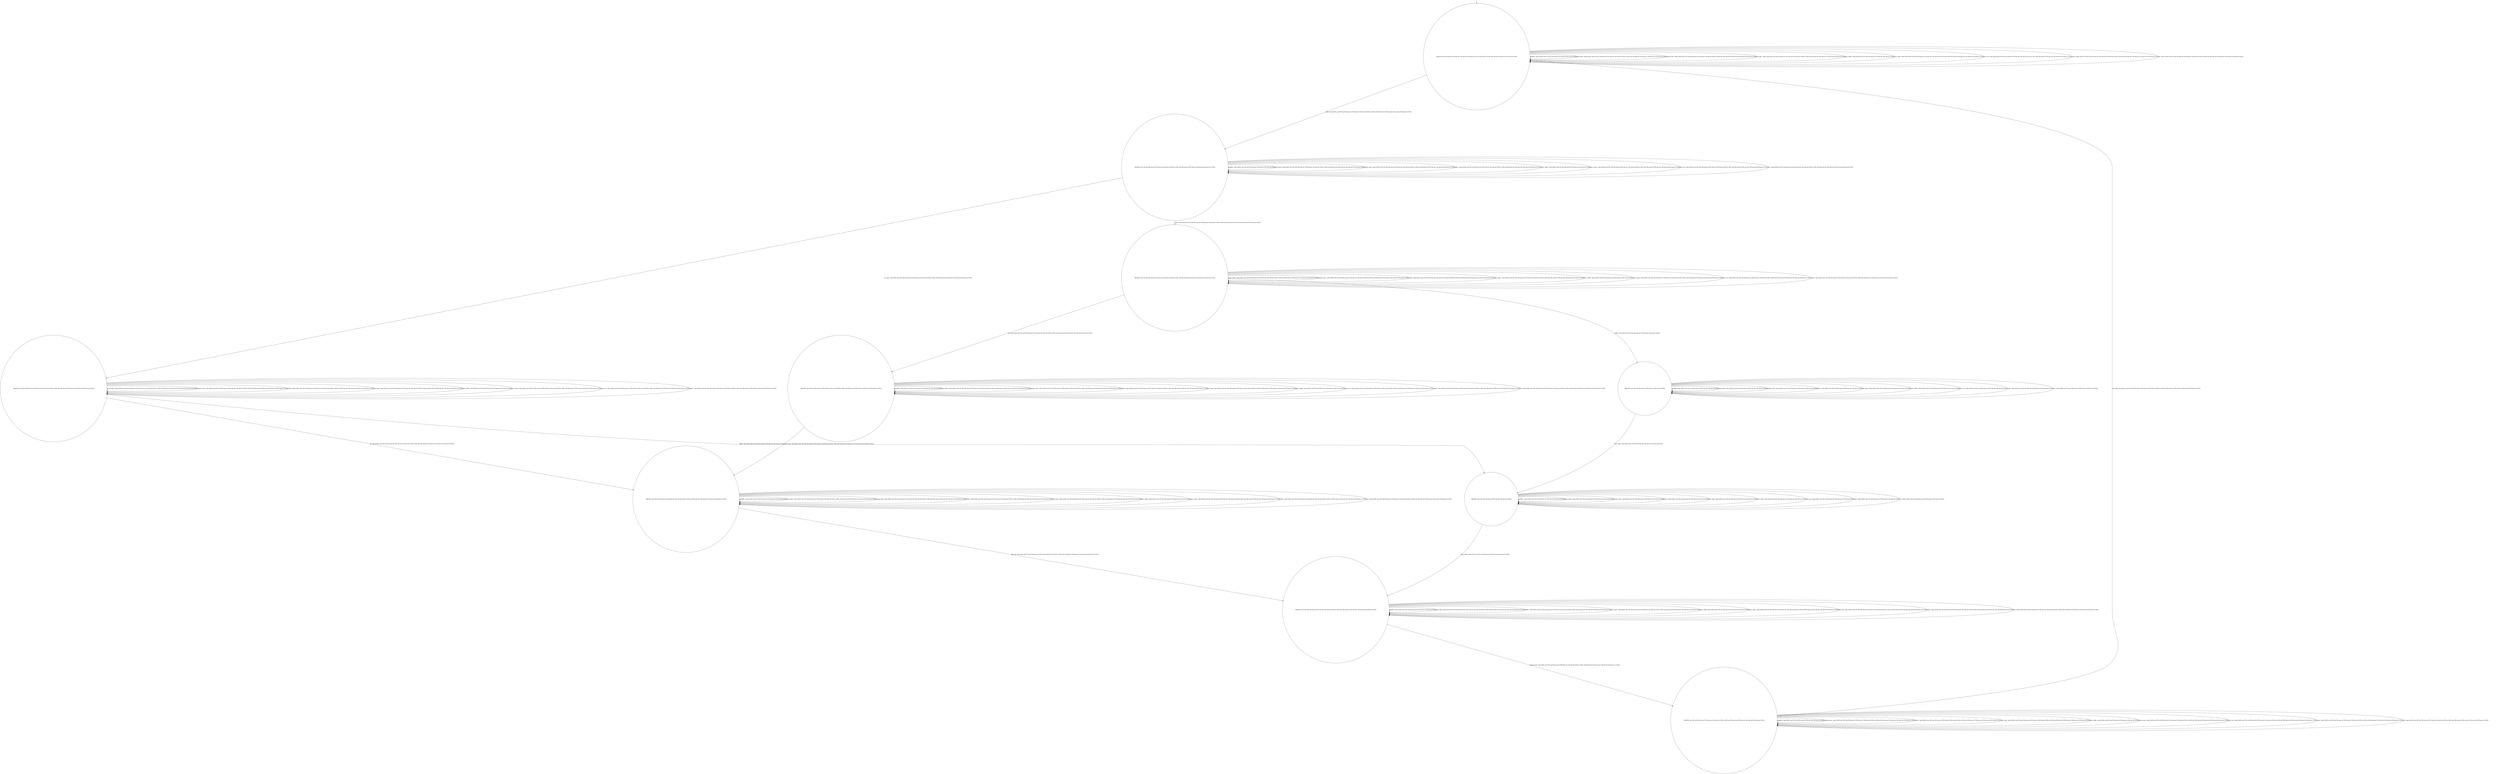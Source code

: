 digraph g {
	edge [lblstyle="above, sloped"];
	s0 [shape="circle" label="0@[((DOL and TEA and not TON and not CAP and not EUR and not COF) or (DOL and COF and TEA and not TON and not CAP and not EUR))]"];
	s1 [shape="circle" label="1@[((DOL and COF and TEA and not TON and not CAP and not EUR) or (DOL and TEA and not TON and not CAP and not EUR and not COF))]"];
	s2 [shape="circle" label="2@[((DOL and COF and TEA and not TON and not CAP and not EUR) or (DOL and TEA and not TON and not CAP and not EUR and not COF))]"];
	s3 [shape="circle" label="3@[((DOL and COF and TEA and not TON and not CAP and not EUR) or (DOL and TEA and not TON and not CAP and not EUR and not COF))]"];
	s4 [shape="circle" label="4@[((DOL and COF and TEA and not TON and not CAP and not EUR) or (DOL and TEA and not TON and not CAP and not EUR and not COF))]"];
	s5 [shape="circle" label="5@[((DOL and COF and TEA and not TON and not CAP and not EUR) or (DOL and TEA and not TON and not CAP and not EUR and not COF))]"];
	s6 [shape="circle" label="6@[((DOL and COF and TEA and not TON and not CAP and not EUR) or (DOL and TEA and not TON and not CAP and not EUR and not COF))]"];
	s7 [shape="circle" label="7@[((DOL and COF and TEA and not TON and not CAP and not EUR) or (DOL and TEA and not TON and not CAP and not EUR and not COF))]"];
	s8 [shape="circle" label="8@[((DOL and COF and TEA and not TON and not CAP and not EUR))]"];
	s9 [shape="circle" label="9@[((DOL and COF and TEA and not TON and not CAP and not EUR))]"];
	s0 -> s0 [label="coffee / nok() [((DOL and COF and TEA and not TON and not CAP and not EUR))]"];
	s0 -> s0 [label="cup_taken / nok() [((DOL and COF and TEA and not TON and not CAP and not EUR) or (DOL and TEA and not TON and not CAP and not EUR and not COF))]"];
	s0 -> s0 [label="display_done / nok() [((DOL and COF and TEA and not TON and not CAP and not EUR) or (DOL and TEA and not TON and not CAP and not EUR and not COF))]"];
	s0 -> s1 [label="dollar / ok() [((DOL and COF and TEA and not TON and not CAP and not EUR) or (DOL and TEA and not TON and not CAP and not EUR and not COF))]"];
	s0 -> s0 [label="no_sugar / nok() [((DOL and COF and TEA and not TON and not CAP and not EUR) or (DOL and TEA and not TON and not CAP and not EUR and not COF))]"];
	s0 -> s0 [label="pour_coffee / nok() [((DOL and COF and TEA and not TON and not CAP and not EUR))]"];
	s0 -> s0 [label="pour_sugar / nok() [((DOL and COF and TEA and not TON and not CAP and not EUR) or (DOL and TEA and not TON and not CAP and not EUR and not COF))]"];
	s0 -> s0 [label="pour_tea / nok() [((DOL and COF and TEA and not TON and not CAP and not EUR) or (DOL and TEA and not TON and not CAP and not EUR and not COF))]"];
	s0 -> s0 [label="sugar / nok() [((DOL and COF and TEA and not TON and not CAP and not EUR) or (DOL and TEA and not TON and not CAP and not EUR and not COF))]"];
	s0 -> s0 [label="tea / nok() [((DOL and COF and TEA and not TON and not CAP and not EUR) or (DOL and TEA and not TON and not CAP and not EUR and not COF))]"];
	s1 -> s1 [label="coffee / nok() [((DOL and COF and TEA and not TON and not CAP and not EUR))]"];
	s1 -> s1 [label="cup_taken / nok() [((DOL and COF and TEA and not TON and not CAP and not EUR) or (DOL and TEA and not TON and not CAP and not EUR and not COF))]"];
	s1 -> s1 [label="display_done / nok() [((DOL and COF and TEA and not TON and not CAP and not EUR) or (DOL and TEA and not TON and not CAP and not EUR and not COF))]"];
	s1 -> s1 [label="dollar / nok() [((DOL and COF and TEA and not TON and not CAP and not EUR) or (DOL and TEA and not TON and not CAP and not EUR and not COF))]"];
	s1 -> s2 [label="no_sugar / ok() [((DOL and COF and TEA and not TON and not CAP and not EUR) or (DOL and TEA and not TON and not CAP and not EUR and not COF))]"];
	s1 -> s1 [label="pour_coffee / nok() [((DOL and COF and TEA and not TON and not CAP and not EUR))]"];
	s1 -> s1 [label="pour_sugar / nok() [((DOL and COF and TEA and not TON and not CAP and not EUR) or (DOL and TEA and not TON and not CAP and not EUR and not COF))]"];
	s1 -> s1 [label="pour_tea / nok() [((DOL and COF and TEA and not TON and not CAP and not EUR) or (DOL and TEA and not TON and not CAP and not EUR and not COF))]"];
	s1 -> s3 [label="sugar / ok() [((DOL and COF and TEA and not TON and not CAP and not EUR) or (DOL and TEA and not TON and not CAP and not EUR and not COF))]"];
	s1 -> s1 [label="tea / nok() [((DOL and COF and TEA and not TON and not CAP and not EUR) or (DOL and TEA and not TON and not CAP and not EUR and not COF))]"];
	s2 -> s9 [label="coffee / ok() [((DOL and COF and TEA and not TON and not CAP and not EUR))]"];
	s2 -> s2 [label="cup_taken / nok() [((DOL and COF and TEA and not TON and not CAP and not EUR) or (DOL and TEA and not TON and not CAP and not EUR and not COF))]"];
	s2 -> s2 [label="display_done / nok() [((DOL and COF and TEA and not TON and not CAP and not EUR) or (DOL and TEA and not TON and not CAP and not EUR and not COF))]"];
	s2 -> s2 [label="dollar / nok() [((DOL and COF and TEA and not TON and not CAP and not EUR) or (DOL and TEA and not TON and not CAP and not EUR and not COF))]"];
	s2 -> s2 [label="no_sugar / nok() [((DOL and COF and TEA and not TON and not CAP and not EUR) or (DOL and TEA and not TON and not CAP and not EUR and not COF))]"];
	s2 -> s2 [label="pour_coffee / nok() [((DOL and COF and TEA and not TON and not CAP and not EUR))]"];
	s2 -> s2 [label="pour_sugar / nok() [((DOL and COF and TEA and not TON and not CAP and not EUR) or (DOL and TEA and not TON and not CAP and not EUR and not COF))]"];
	s2 -> s2 [label="pour_tea / nok() [((DOL and COF and TEA and not TON and not CAP and not EUR) or (DOL and TEA and not TON and not CAP and not EUR and not COF))]"];
	s2 -> s2 [label="sugar / void() [((DOL and COF and TEA and not TON and not CAP and not EUR) or (DOL and TEA and not TON and not CAP and not EUR and not COF))]"];
	s2 -> s5 [label="tea / ok() [((DOL and COF and TEA and not TON and not CAP and not EUR) or (DOL and TEA and not TON and not CAP and not EUR and not COF))]"];
	s3 -> s8 [label="coffee / ok() [((DOL and COF and TEA and not TON and not CAP and not EUR))]"];
	s3 -> s3 [label="cup_taken / nok() [((DOL and COF and TEA and not TON and not CAP and not EUR) or (DOL and TEA and not TON and not CAP and not EUR and not COF))]"];
	s3 -> s3 [label="display_done / nok() [((DOL and COF and TEA and not TON and not CAP and not EUR) or (DOL and TEA and not TON and not CAP and not EUR and not COF))]"];
	s3 -> s3 [label="dollar / nok() [((DOL and COF and TEA and not TON and not CAP and not EUR) or (DOL and TEA and not TON and not CAP and not EUR and not COF))]"];
	s3 -> s3 [label="no_sugar / void() [((DOL and COF and TEA and not TON and not CAP and not EUR) or (DOL and TEA and not TON and not CAP and not EUR and not COF))]"];
	s3 -> s3 [label="pour_coffee / nok() [((DOL and COF and TEA and not TON and not CAP and not EUR))]"];
	s3 -> s3 [label="pour_sugar / nok() [((DOL and COF and TEA and not TON and not CAP and not EUR) or (DOL and TEA and not TON and not CAP and not EUR and not COF))]"];
	s3 -> s3 [label="pour_tea / nok() [((DOL and COF and TEA and not TON and not CAP and not EUR) or (DOL and TEA and not TON and not CAP and not EUR and not COF))]"];
	s3 -> s3 [label="sugar / nok() [((DOL and COF and TEA and not TON and not CAP and not EUR) or (DOL and TEA and not TON and not CAP and not EUR and not COF))]"];
	s3 -> s4 [label="tea / ok() [((DOL and COF and TEA and not TON and not CAP and not EUR) or (DOL and TEA and not TON and not CAP and not EUR and not COF))]"];
	s4 -> s4 [label="coffee / void() [((DOL and COF and TEA and not TON and not CAP and not EUR))]"];
	s4 -> s4 [label="cup_taken / nok() [((DOL and COF and TEA and not TON and not CAP and not EUR) or (DOL and TEA and not TON and not CAP and not EUR and not COF))]"];
	s4 -> s4 [label="display_done / nok() [((DOL and COF and TEA and not TON and not CAP and not EUR) or (DOL and TEA and not TON and not CAP and not EUR and not COF))]"];
	s4 -> s4 [label="dollar / nok() [((DOL and COF and TEA and not TON and not CAP and not EUR) or (DOL and TEA and not TON and not CAP and not EUR and not COF))]"];
	s4 -> s4 [label="no_sugar / nok() [((DOL and COF and TEA and not TON and not CAP and not EUR) or (DOL and TEA and not TON and not CAP and not EUR and not COF))]"];
	s4 -> s4 [label="pour_coffee / nok() [((DOL and COF and TEA and not TON and not CAP and not EUR))]"];
	s4 -> s5 [label="pour_sugar / ok() [((DOL and COF and TEA and not TON and not CAP and not EUR) or (DOL and TEA and not TON and not CAP and not EUR and not COF))]"];
	s4 -> s4 [label="pour_tea / nok() [((DOL and COF and TEA and not TON and not CAP and not EUR) or (DOL and TEA and not TON and not CAP and not EUR and not COF))]"];
	s4 -> s4 [label="sugar / nok() [((DOL and COF and TEA and not TON and not CAP and not EUR) or (DOL and TEA and not TON and not CAP and not EUR and not COF))]"];
	s4 -> s4 [label="tea / nok() [((DOL and COF and TEA and not TON and not CAP and not EUR) or (DOL and TEA and not TON and not CAP and not EUR and not COF))]"];
	s5 -> s5 [label="coffee / void() [((DOL and COF and TEA and not TON and not CAP and not EUR))]"];
	s5 -> s5 [label="cup_taken / nok() [((DOL and COF and TEA and not TON and not CAP and not EUR) or (DOL and TEA and not TON and not CAP and not EUR and not COF))]"];
	s5 -> s5 [label="display_done / nok() [((DOL and COF and TEA and not TON and not CAP and not EUR) or (DOL and TEA and not TON and not CAP and not EUR and not COF))]"];
	s5 -> s5 [label="dollar / nok() [((DOL and COF and TEA and not TON and not CAP and not EUR) or (DOL and TEA and not TON and not CAP and not EUR and not COF))]"];
	s5 -> s5 [label="no_sugar / nok() [((DOL and COF and TEA and not TON and not CAP and not EUR) or (DOL and TEA and not TON and not CAP and not EUR and not COF))]"];
	s5 -> s5 [label="pour_coffee / nok() [((DOL and COF and TEA and not TON and not CAP and not EUR))]"];
	s5 -> s5 [label="pour_sugar / nok() [((DOL and COF and TEA and not TON and not CAP and not EUR) or (DOL and TEA and not TON and not CAP and not EUR and not COF))]"];
	s5 -> s6 [label="pour_tea / ok() [((DOL and COF and TEA and not TON and not CAP and not EUR) or (DOL and TEA and not TON and not CAP and not EUR and not COF))]"];
	s5 -> s5 [label="sugar / nok() [((DOL and COF and TEA and not TON and not CAP and not EUR) or (DOL and TEA and not TON and not CAP and not EUR and not COF))]"];
	s5 -> s5 [label="tea / nok() [((DOL and COF and TEA and not TON and not CAP and not EUR) or (DOL and TEA and not TON and not CAP and not EUR and not COF))]"];
	s6 -> s6 [label="coffee / nok() [((DOL and COF and TEA and not TON and not CAP and not EUR))]"];
	s6 -> s6 [label="cup_taken / nok() [((DOL and COF and TEA and not TON and not CAP and not EUR) or (DOL and TEA and not TON and not CAP and not EUR and not COF))]"];
	s6 -> s7 [label="display_done / ok() [((DOL and COF and TEA and not TON and not CAP and not EUR) or (DOL and TEA and not TON and not CAP and not EUR and not COF))]"];
	s6 -> s6 [label="dollar / nok() [((DOL and COF and TEA and not TON and not CAP and not EUR) or (DOL and TEA and not TON and not CAP and not EUR and not COF))]"];
	s6 -> s6 [label="no_sugar / nok() [((DOL and COF and TEA and not TON and not CAP and not EUR) or (DOL and TEA and not TON and not CAP and not EUR and not COF))]"];
	s6 -> s6 [label="pour_coffee / nok() [((DOL and COF and TEA and not TON and not CAP and not EUR))]"];
	s6 -> s6 [label="pour_sugar / nok() [((DOL and COF and TEA and not TON and not CAP and not EUR) or (DOL and TEA and not TON and not CAP and not EUR and not COF))]"];
	s6 -> s6 [label="pour_tea / nok() [((DOL and COF and TEA and not TON and not CAP and not EUR) or (DOL and TEA and not TON and not CAP and not EUR and not COF))]"];
	s6 -> s6 [label="sugar / nok() [((DOL and COF and TEA and not TON and not CAP and not EUR) or (DOL and TEA and not TON and not CAP and not EUR and not COF))]"];
	s6 -> s6 [label="tea / nok() [((DOL and COF and TEA and not TON and not CAP and not EUR) or (DOL and TEA and not TON and not CAP and not EUR and not COF))]"];
	s7 -> s7 [label="coffee / nok() [((DOL and COF and TEA and not TON and not CAP and not EUR))]"];
	s7 -> s0 [label="cup_taken / ok() [((DOL and COF and TEA and not TON and not CAP and not EUR) or (DOL and TEA and not TON and not CAP and not EUR and not COF))]"];
	s7 -> s7 [label="display_done / nok() [((DOL and COF and TEA and not TON and not CAP and not EUR) or (DOL and TEA and not TON and not CAP and not EUR and not COF))]"];
	s7 -> s7 [label="dollar / nok() [((DOL and COF and TEA and not TON and not CAP and not EUR) or (DOL and TEA and not TON and not CAP and not EUR and not COF))]"];
	s7 -> s7 [label="no_sugar / nok() [((DOL and COF and TEA and not TON and not CAP and not EUR) or (DOL and TEA and not TON and not CAP and not EUR and not COF))]"];
	s7 -> s7 [label="pour_coffee / nok() [((DOL and COF and TEA and not TON and not CAP and not EUR))]"];
	s7 -> s7 [label="pour_sugar / nok() [((DOL and COF and TEA and not TON and not CAP and not EUR) or (DOL and TEA and not TON and not CAP and not EUR and not COF))]"];
	s7 -> s7 [label="pour_tea / nok() [((DOL and COF and TEA and not TON and not CAP and not EUR) or (DOL and TEA and not TON and not CAP and not EUR and not COF))]"];
	s7 -> s7 [label="sugar / nok() [((DOL and COF and TEA and not TON and not CAP and not EUR) or (DOL and TEA and not TON and not CAP and not EUR and not COF))]"];
	s7 -> s7 [label="tea / nok() [((DOL and COF and TEA and not TON and not CAP and not EUR) or (DOL and TEA and not TON and not CAP and not EUR and not COF))]"];
	s8 -> s8 [label="coffee / nok() [((DOL and COF and TEA and not TON and not CAP and not EUR))]"];
	s8 -> s8 [label="cup_taken / nok() [((DOL and COF and TEA and not TON and not CAP and not EUR))]"];
	s8 -> s8 [label="display_done / nok() [((DOL and COF and TEA and not TON and not CAP and not EUR))]"];
	s8 -> s8 [label="dollar / nok() [((DOL and COF and TEA and not TON and not CAP and not EUR))]"];
	s8 -> s8 [label="no_sugar / nok() [((DOL and COF and TEA and not TON and not CAP and not EUR))]"];
	s8 -> s8 [label="pour_coffee / nok() [((DOL and COF and TEA and not TON and not CAP and not EUR))]"];
	s8 -> s9 [label="pour_sugar / ok() [((DOL and COF and TEA and not TON and not CAP and not EUR))]"];
	s8 -> s8 [label="pour_tea / nok() [((DOL and COF and TEA and not TON and not CAP and not EUR))]"];
	s8 -> s8 [label="sugar / nok() [((DOL and COF and TEA and not TON and not CAP and not EUR))]"];
	s8 -> s8 [label="tea / void() [((DOL and COF and TEA and not TON and not CAP and not EUR))]"];
	s9 -> s9 [label="coffee / nok() [((DOL and COF and TEA and not TON and not CAP and not EUR))]"];
	s9 -> s9 [label="cup_taken / nok() [((DOL and COF and TEA and not TON and not CAP and not EUR))]"];
	s9 -> s9 [label="display_done / nok() [((DOL and COF and TEA and not TON and not CAP and not EUR))]"];
	s9 -> s9 [label="dollar / nok() [((DOL and COF and TEA and not TON and not CAP and not EUR))]"];
	s9 -> s9 [label="no_sugar / nok() [((DOL and COF and TEA and not TON and not CAP and not EUR))]"];
	s9 -> s6 [label="pour_coffee / ok() [((DOL and COF and TEA and not TON and not CAP and not EUR))]"];
	s9 -> s9 [label="pour_sugar / nok() [((DOL and COF and TEA and not TON and not CAP and not EUR))]"];
	s9 -> s9 [label="pour_tea / nok() [((DOL and COF and TEA and not TON and not CAP and not EUR))]"];
	s9 -> s9 [label="sugar / nok() [((DOL and COF and TEA and not TON and not CAP and not EUR))]"];
	s9 -> s9 [label="tea / void() [((DOL and COF and TEA and not TON and not CAP and not EUR))]"];
	__start0 [label="" shape="none" width="0" height="0"];
	__start0 -> s0;
}